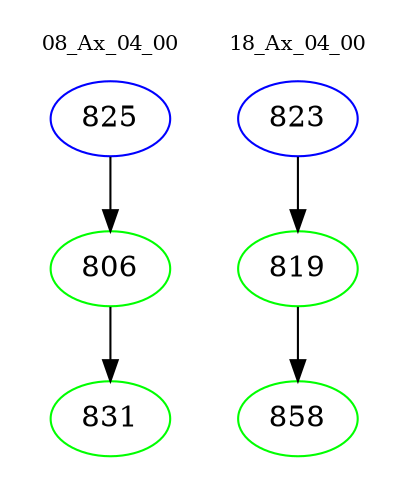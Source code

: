 digraph{
subgraph cluster_0 {
color = white
label = "08_Ax_04_00";
fontsize=10;
T0_825 [label="825", color="blue"]
T0_825 -> T0_806 [color="black"]
T0_806 [label="806", color="green"]
T0_806 -> T0_831 [color="black"]
T0_831 [label="831", color="green"]
}
subgraph cluster_1 {
color = white
label = "18_Ax_04_00";
fontsize=10;
T1_823 [label="823", color="blue"]
T1_823 -> T1_819 [color="black"]
T1_819 [label="819", color="green"]
T1_819 -> T1_858 [color="black"]
T1_858 [label="858", color="green"]
}
}
